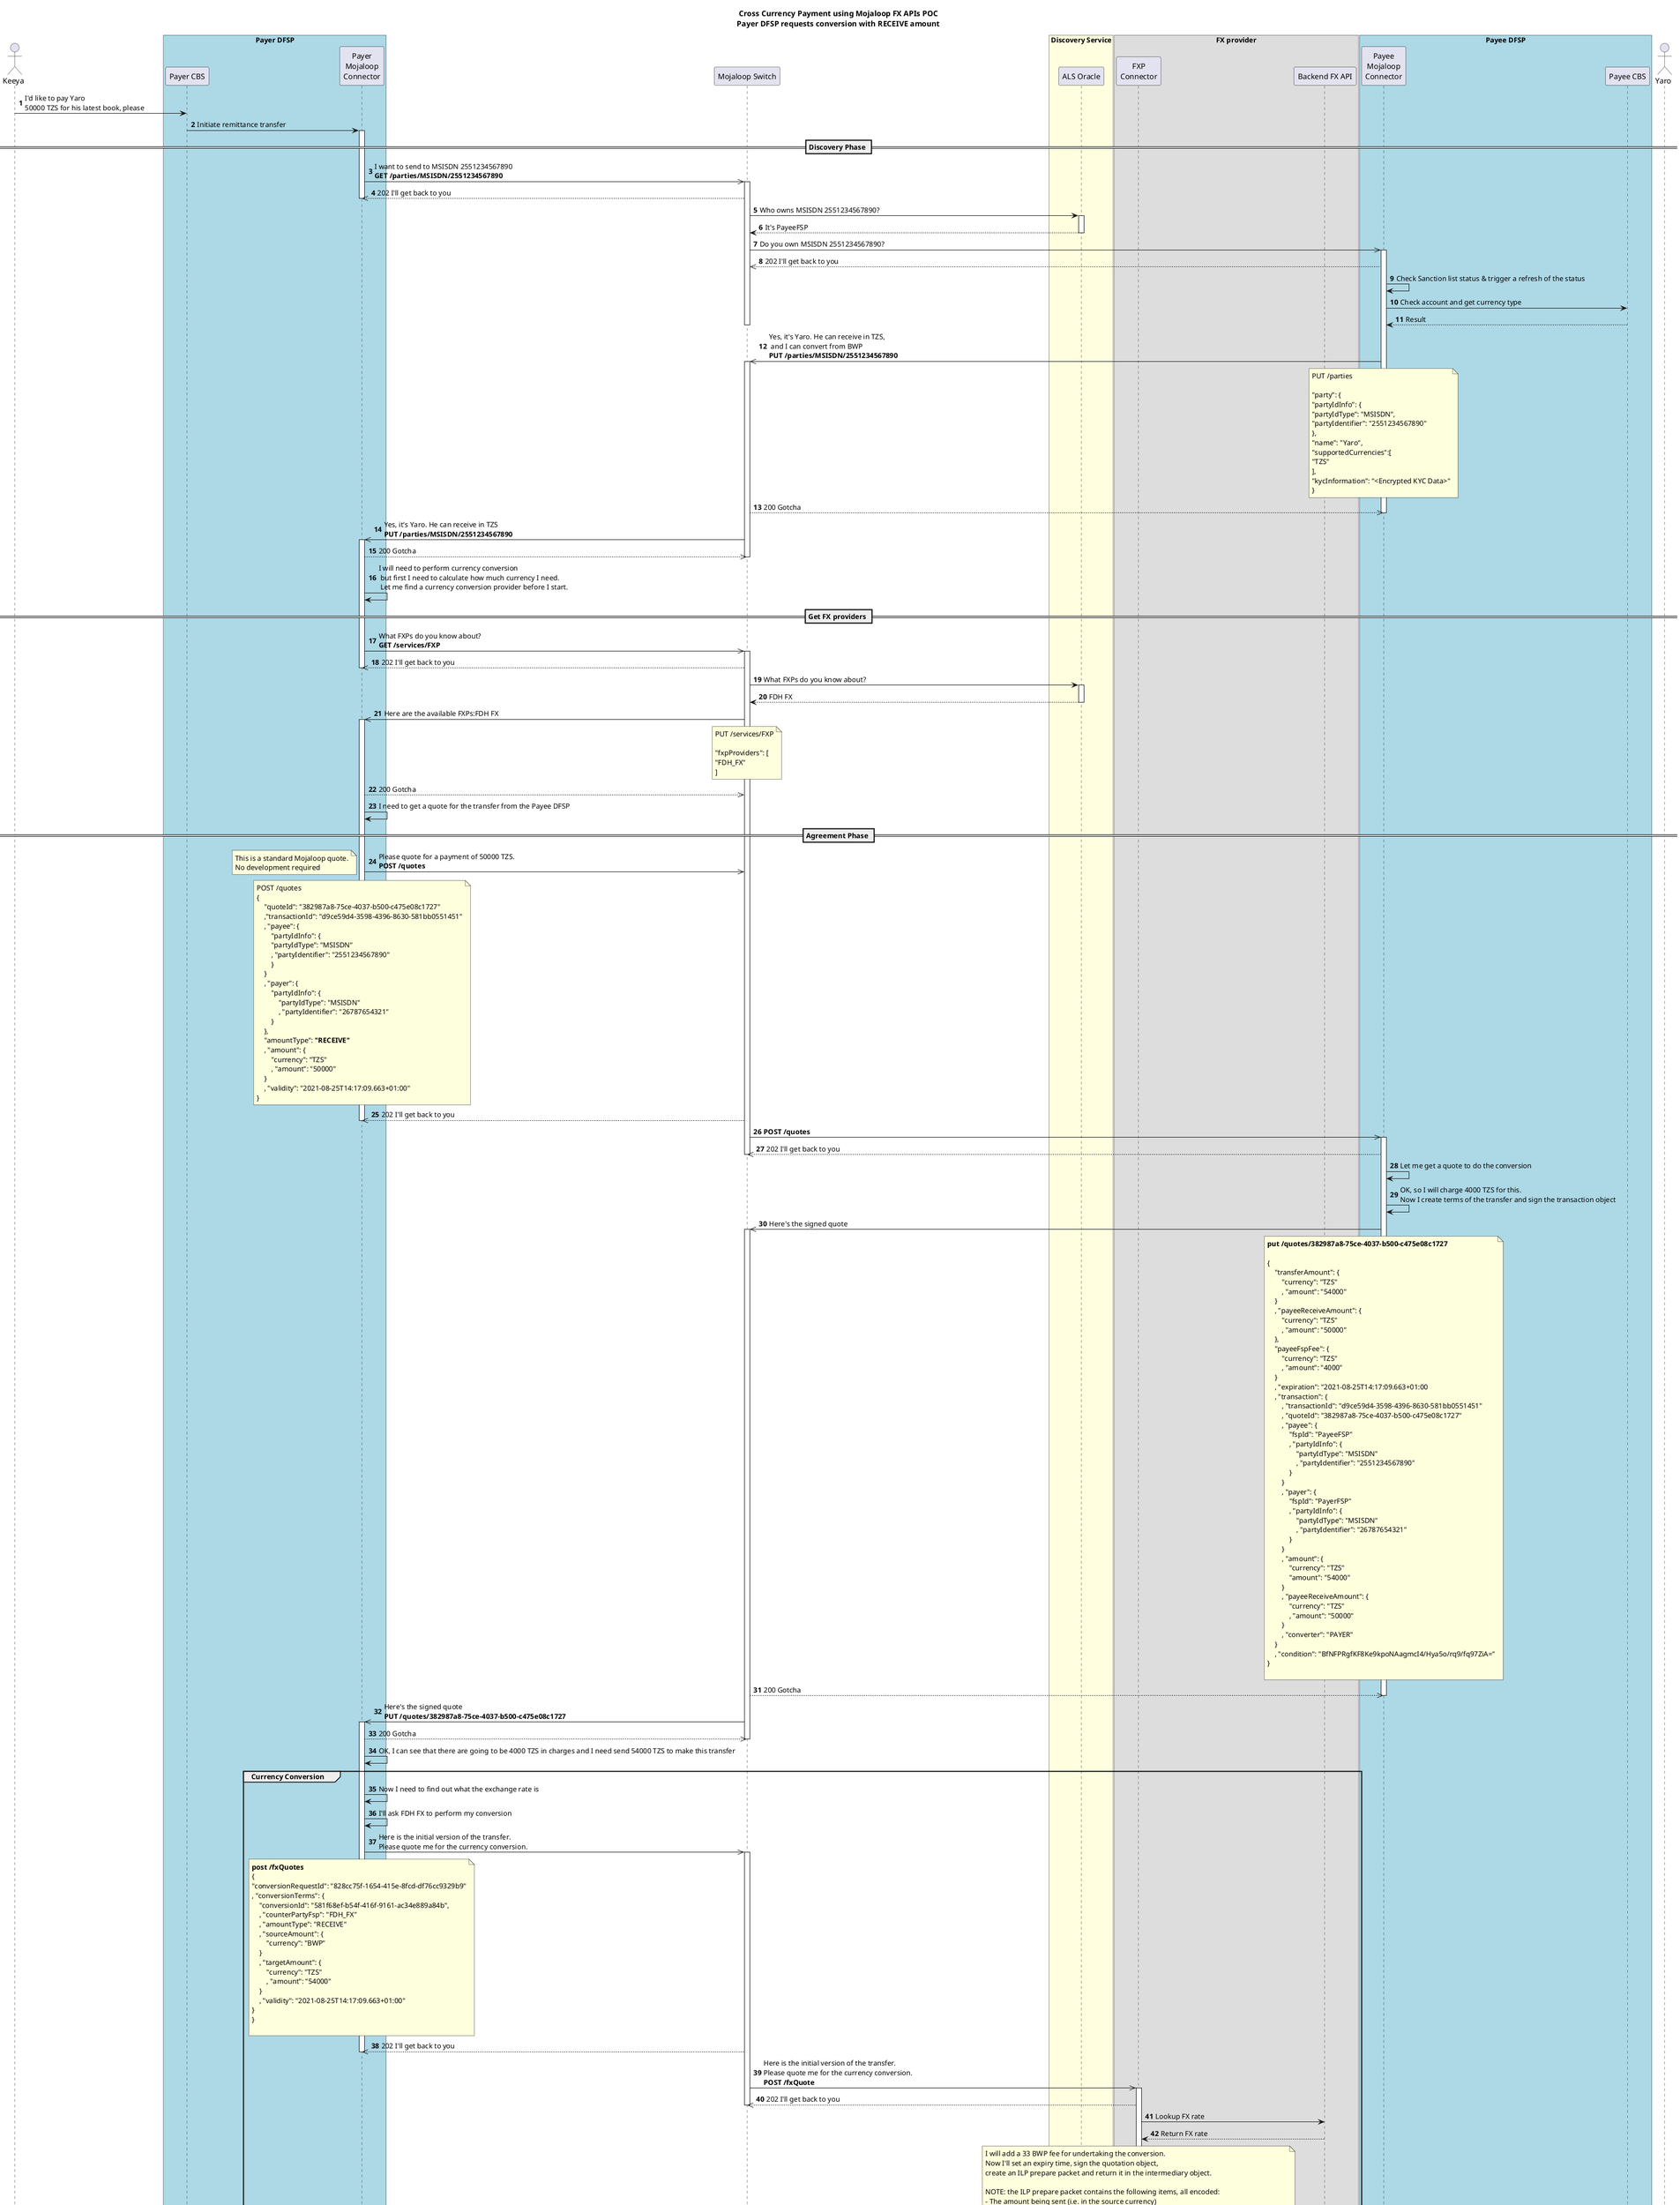 @startuml

!$simplified = false
!$shortCutSingleFXP = false
!$hideSwitchDetail = false
!$senderName = "Keeya"
!$receiverName = "Yaro"
!$payerCurrency = "BWP"
!$payeeCurrency = "TZS"
!$payerFSPID = "PayerFSP"
!$payeeFSPID = "PayeeFSP"
!$payerMSISDN = "26787654321"
!$payeeMSISDN = "2551234567890"
!$payeeReceiveAmount = "50000"
!$payeeFee = "4000"
!$targetAmount = "54000"
!$fxpChargesSource = "33"
!$fxpChargesTarget = "6000"
!$fxpSourceAmount = "330"
!$fxpTargetAmount = "54000"
!$totalChargesSourceCurrency = "55"


title Cross Currency Payment using Mojaloop FX APIs POC\nPayer DFSP requests conversion with RECEIVE amount
actor "$senderName" as A1
box "Payer DFSP" #LightBlue  
  participant "Payer CBS" as PayerCBS
  participant "Payer\nMojaloop\nConnector" as D1
end box

participant "Mojaloop Switch" as S1

box "Discovery Service" #LightYellow
  participant "ALS Oracle" as ALS
end box

box "FX provider"  
  participant "FXP\nConnector" as FXP
  participant "Backend FX API" as FXPBackend
end box

box "Payee DFSP" #LightBlue   
  participant "Payee\nMojaloop\nConnector" as D2
  participant "Payee CBS" as PayeeCBS
end box

actor "$receiverName" as A2
autonumber

A1->PayerCBS:I'd like to pay $receiverName\n$payeeReceiveAmount $payeeCurrency for his latest book, please
PayerCBS->D1: Initiate remittance transfer
== Discovery Phase ==
activate D1
D1->>S1:I want to send to MSISDN $payeeMSISDN\n**GET /parties/MSISDN/$payeeMSISDN**
activate S1
!if ($simplified != true)
S1-->>D1:202 I'll get back to you
!endif
deactivate D1
S1->ALS:Who owns MSISDN $payeeMSISDN?
activate ALS
ALS-->S1:It's $payeeFSPID
deactivate ALS
S1->>D2:Do you own MSISDN $payeeMSISDN?
activate D2
!if ($simplified != true)
D2-->>S1:202 I'll get back to you
!endif
D2->D2: Check Sanction list status & trigger a refresh of the status
D2->PayeeCBS: Check account and get currency type
!if ($simplified != true)
PayeeCBS-->D2: Result
!endif
deactivate S1
D2->>S1:Yes, it's $receiverName. He can receive in $payeeCurrency,\n and I can convert from $payerCurrency\n**PUT /parties/MSISDN/$payeeMSISDN**
!if ($simplified != true)
note over D2
    PUT /parties

    "party": {
    "partyIdInfo": {
    "partyIdType": "MSISDN",
    "partyIdentifier": "$payeeMSISDN"
    },
    "name": "$receiverName",
    "supportedCurrencies":[
    "$payeeCurrency"
    ],
    "kycInformation": "<Encrypted KYC Data>"
    }
end note
!else
note over D2
    Payee Info with Encrypted KYC Data
end note
!endif
activate S1
!if ($simplified != true)
S1-->>D2:200 Gotcha
!endif
deactivate D2
S1->>D1:Yes, it's $receiverName. He can receive in $payeeCurrency\n**PUT /parties/MSISDN/$payeeMSISDN**
activate D1
!if ($simplified != true)
D1-->>S1:200 Gotcha
!endif
deactivate S1

D1->D1: I will need to perform currency conversion\n but first I need to calculate how much currency I need.\n Let me find a currency conversion provider before I start.
== Get FX providers ==
D1->>S1:What FXPs do you know about?\n**GET /services/FXP**
activate S1
!if ($simplified != true)
S1-->>D1:202 I'll get back to you
!endif
deactivate D1
S1->ALS:What FXPs do you know about?
activate ALS
ALS-->S1:FDH FX
deactivate ALS
S1->>D1:Here are the available FXPs:FDH FX
note over S1
    PUT /services/FXP

    "fxpProviders": [
    "FDH_FX"
    ]
end note
activate D1
!if ($simplified != true)
D1-->>S1:200 Gotcha
!endif

D1->D1: I need to get a quote for the transfer from the Payee DFSP

== Agreement Phase ==
D1->>S1:Please quote for a payment of $payeeReceiveAmount $payeeCurrency.\n**POST /quotes**
note left
 This is a standard Mojaloop quote.
 No development required
end note
!if ($simplified != true)
note over D1
    POST /quotes
    {
        "quoteId": "382987a8-75ce-4037-b500-c475e08c1727"
        ,"transactionId": "d9ce59d4-3598-4396-8630-581bb0551451"
        , "payee": {
            "partyIdInfo": {
            "partyIdType": "MSISDN"
            , "partyIdentifier": "$payeeMSISDN"
            }
        }
        , "payer": {
            "partyIdInfo": {
                "partyIdType": "MSISDN"
                , "partyIdentifier": "$payerMSISDN"
            }
        },
        "amountType": **"RECEIVE"**
        , "amount": {
            "currency": "$payeeCurrency"
            , "amount": "$payeeReceiveAmount"
        }
        , "validity": "2021-08-25T14:17:09.663+01:00"
    }
end note
!endif
!if ($simplified != true)
S1-->>D1:202 I'll get back to you
!endif
deactivate D1
S1->>D2:**POST /quotes**
activate D2
!if ($simplified != true)
D2-->>S1:202 I'll get back to you
deactivate S1
!endif
D2->D2: Let me get a quote to do the conversion
!if ($shortCutSingleFXP != true)


D2->D2:OK, so I will charge $payeeFee $payeeCurrency for this.\nNow I create terms of the transfer and sign the transaction object
D2->>S1:Here's the signed quote
note over D2
    **put /quotes/382987a8-75ce-4037-b500-c475e08c1727**

    {
        "transferAmount": {
            "currency": "$payeeCurrency"
            , "amount": "$targetAmount"
        }
        , "payeeReceiveAmount": {
            "currency": "$payeeCurrency"
            , "amount": "$payeeReceiveAmount"
        },
        "payeeFspFee": {
            "currency": "$payeeCurrency"
            , "amount": "$payeeFee"
        }
        , "expiration": "2021-08-25T14:17:09.663+01:00
        , "transaction": {
            , "transactionId": "d9ce59d4-3598-4396-8630-581bb0551451"
            , "quoteId": "382987a8-75ce-4037-b500-c475e08c1727"
            , "payee": {
                "fspId": "$payeeFSPID"
                , "partyIdInfo": {
                    "partyIdType": "MSISDN"
                    , "partyIdentifier": "$payeeMSISDN"
                }
            }
            , "payer": {
                "fspId": "$payerFSPID"
                , "partyIdInfo": {
                    "partyIdType": "MSISDN"
                    , "partyIdentifier": "$payerMSISDN"
                }
            }
            , "amount": {
                "currency": "$payeeCurrency"
                "amount": "$targetAmount"
            }
            , "payeeReceiveAmount": {
                "currency": "$payeeCurrency"
                , "amount": "$payeeReceiveAmount"
            }
            , "converter": "PAYER"
        }
        , "condition": "BfNFPRgfKF8Ke9kpoNAagmcI4/Hya5o/rq9/fq97ZiA="
    }

end note
activate S1
!if ($simplified != true)
S1-->>D2:200 Gotcha
!endif
deactivate D2
S1->>D1:Here's the signed quote\n**PUT /quotes/382987a8-75ce-4037-b500-c475e08c1727**
activate D1
!if ($simplified != true)
D1-->>S1:200 Gotcha
!endif
deactivate S1
D1->D1:OK, I can see that there are going to be $payeeFee $payeeCurrency in charges and I need send $targetAmount $payeeCurrency to make this transfer

group Currency Conversion 
D1->D1:Now I need to find out what the exchange rate is
deactivate S1
D1->D1:I'll ask FDH FX to perform my conversion

!if ($shortCutSingleFXP != true)
D1->>S1:Here is the initial version of the transfer.\nPlease quote me for the currency conversion.
!else
D1->>FXP:Here is the initial version of the transfer.\nPlease quote me for the currency conversion.
!endif
note over D1
    **post /fxQuotes**
    {
    "conversionRequestId": "828cc75f-1654-415e-8fcd-df76cc9329b9"
    , "conversionTerms": {
        "conversionId": "581f68ef-b54f-416f-9161-ac34e889a84b",
        , "counterPartyFsp": "FDH_FX"
        , "amountType": "RECEIVE"
        , "sourceAmount": {
            "currency": "$payerCurrency"
        }
        , "targetAmount": {
            "currency": "$payeeCurrency"
            , "amount": "$targetAmount"
        }
        , "validity": "2021-08-25T14:17:09.663+01:00"
    }
    }

end note
!if ($shortCutSingleFXP != true)
activate S1
!if ($simplified != true)
S1-->>D1:202 I'll get back to you
!endif
deactivate D1
S1->>FXP:Here is the initial version of the transfer.\nPlease quote me for the currency conversion.\n**POST /fxQuote**
activate FXP
!if ($simplified != true)
FXP-->>S1:202 I'll get back to you
!endif
deactivate S1
!else
!endif
FXP->FXPBackend:Lookup FX rate
FXPBackend-->FXP:Return FX rate
' !if ($shortCutSingleFXP != true)

note over FXP
    I will add a $fxpChargesSource $payerCurrency fee for undertaking the conversion.
    Now I'll set an expiry time, sign the quotation object,
    create an ILP prepare packet and return it in the intermediary object.

    NOTE: the ILP prepare packet contains the following items, all encoded:
    - The amount being sent (i.e. in the source currency)
    - An expiry time
    - The condition
    - The name of the FXP
    - The content of the conversion terms

    ** PUT /fxQuotes/828cc75f-1654-415e-8fcd-df76cc9329b9**
    {
        "condition": "bdbcf517cfc7e474392935781cc14043602e53dc2e8e8452826c5241dfd5e7ab"
        , "conversionTerms": {
            "conversionId": "581f68ef-b54f-416f-9161-ac34e889a84b"
            , "initiatingFsp": "$payerFSPID"
            "sourceAmount": {
                "currency": "$payerCurrency",
                "amount": "$fxpSourceAmount"
            }
            , "targetAmount": {
                "currency": "$payeeCurrency"",
                "amount": "$fxpTargetAmount"
            }
            , "charges": [
                {
                    "chargeType": "Conversion fee"
                    , "sourceAmount": {
                        "currency": "$payerCurrency"
                        , "amount": "$fxpChargesSource"
                    }
                    , "targetAmount": {
                        "currency": "$payeeCurrency"
                        , "amount": "$fxpChargesTarget"
                    }
                }
            ]
        , "validity": "2021-08-25T14:17:09.663+01:00"
        }
    }
end note
!if ($shortCutSingleFXP != true)
FXP->>S1:Here's the signed conversion object
activate S1
!if ($simplified != true)
S1-->>FXP:200 Gotcha
!endif
deactivate FXP
S1->>D1:Here's the signed conversion object\n**PUT /fxQuotes/828cc75f-1654-415e-8fcd-df76cc9329b9**
activate D1
!if ($simplified != true)
D1-->>S1:Gotcha
!endif
deactivate S1
!else
FXP-->>D1:Here's the signed conversion object\n**PUT /fxQuotes/828cc75f-1654-415e-8fcd-df76cc9329b9**
activate D1
!endif

end group

== Sender Confirmation ==

D1->PayerCBS:Here's the quote for the transfer\nIt expires at 2021-08-25T14:17:09.663+01:00
PayerCBS->A1:Hi, $senderName: I can do the transfer.\nIt'll cost you $totalChargesSourceCurrency $payerCurrency in fees\n$fxpSourceAmount $payerCurrency will be deducted from your account,\nand $receiverName will receive\n$payeeReceiveAmount $payeeCurrency.\nLet me know if you want to go ahead
A1-->PayerCBS:Great! Yes please, go ahead

PayerCBS-->D1: Payer has accepted the terms please proceed

== Transfer Phase ==
D1->D1:First, activate the conversion
D1->>S1:Please confirm your part of the transfer
note over D1
**POST /fxTransfers**
{
    "commitRequestId": "77c9d78d-c26a-4474-8b3c-99b96a814bfc"
    , "determiningTransactionId": "d9ce59d4-3598-4396-8630-581bb0551451"
    , "requestingFsp": "$payerFSPID"
    , "respondingFxp": "FDH_FX"
    , "sourceAmount": {
        "currency": "$payerCurrency",
        "amount": "$fxpSourceAmount"
    }
    , "targetAmount": {
        "currency": "$payeeCurrency",
        "amount": "$fxpTargetAmount"
    }
    , "condition": "bdbcf517cfc7e474392935781cc14043602e53dc2e8e8452826c5241dfd5e7ab"
}
end note
activate S1
!if ($simplified != true)
S1-->>D1:202 I'll get back to you
!endif
deactivate D1
!if ($hideSwitchDetail != true)
S1->S1:OK, so this is an FX confirmation.
S1->S1: Does the sender have an account in this currency?\nYes, it does.
!endif
S1->S1: Liquidity check and reserve on Payer DFSP's account
!if ($hideSwitchDetail != true)
note over S1
Reservations:

**$payerFSPID has a reservation of $fxpSourceAmount $payerCurrency**
end note
!endif
S1->>FXP:Please confirm the currency conversion part of the transfer\n** POST /fxTransfers**
activate FXP
!if ($simplified != true)
FXP-->>S1:202 I'll get back to you
!endif
deactivate S1
FXP->FXPBackend:Reserve funds for FX conversion
FXPBackend->FXP:Success
FXP->>S1:Confirmed. Here's the fulfilment
note over FXP
**PUT /fxTransfers/77c9d78d-c26a-4474-8b3c-99b96a814bfc**
{
    "fulfilment": "188909ceb6cd5c35d5c6b394f0a9e5a0571199c332fbd013dc1e6b8a2d5fff42"
    , "completedTimeStamp": "2021-08-25T14:17:08.175+01:00"
    , "conversionState": "RESERVED"
}
end note
activate S1
!if ($simplified != true)
S1-->>FXP:200 Gotcha
!endif
deactivate FXP
!if ($simplified != true)
S1->S1:Check fulfilment matches and cancel if not.
alt Conversion failed
S1->FXP:Sorry. Conversion failed
note over FXP
**PATCH /fxTransfers/77c9d78d-c26a-4474-8b3c-99b96a814bfc**
{
    "fulfilment": "188909ceb6cd5c35d5c6b394f0a9e5a0571199c332fbd013dc1e6b8a2d5fff42"
    , "completedTimeStamp": "2021-08-25T14:17:08.175+01:00"
    , "conversionState": "ABORTED"
}
end note
activate FXP
FXP-->S1:Acknowledged
FXP->FXP:Remove any reservations\nor obligations
deactivate FXP

S1->>D1:Sorry. Conversion failed
note over S1
**PUT /fxTransfers/77c9d78d-c26a-4474-8b3c-99b96a814bfc/error**
{
    "errorCode": "9999"
    , "errorDescription": "Whatever the error was"
}
end note
activate D1
else Conversion succeeded
S1->D1:Conversion succeeded subject to transfer success\n**PUT /fxTransfers/77c9d78d-c26a-4474-8b3c-99b96a814bfc**

end
!else
S1->D1:Conversion succeeded subject to transfer success\n**PUT /fxTransfers/77c9d78d-c26a-4474-8b3c-99b96a814bfc**
!endif
activate D1
!if ($simplified != true)
D1-->S1:200 Gotcha
!endif
deactivate S1
D1->D1:OK, so that's all right\nNow I can send the transfer itself

D1->S1:Please do the transfer **POST /transfers**
!if ($simplified != true)
note over D1
POST /transfers
{
    "transferId": "c720ae14-fc72-4acd-9113-8b601b34ba4d"
    , "payeeFsp": "$payeeFSPID"
    , "payerFsp": "$payerFSPID"
    , "amount": {
        "currency": "$payeeCurrency"
        , "amount": "$targetAmount"
    }
    , "transaction": {
        , "transactionId": "d9ce59d4-3598-4396-8630-581bb0551451"
        , "quoteId": "382987a8-75ce-4037-b500-c475e08c1727"
        , "payee": {
            "fspId": "$payeeFSPID"
            , "partyIdInfo": {
                "partyIdType": "MSISDN"
                , "partyIdentifier": "$payeeMSISDN"
            }
        }
        , "payer": {
            "fspId": "$payerFSPID"
            , "partyIdInfo": {
                "partyIdType": "MSISDN"
                , "partyIdentifier": "$payerMSISDN"
            }
        }
    }
}
end note
!endif
activate S1
!if ($simplified != true)
S1-->D1:202 I'll get back to you
!endif
deactivate D1
!if ($hideSwitchDetail != true)
S1->S1:Is there a dependent transfer? Yes
!endif
S1->S1:Perform liquidity check and reserve funds\nagainst creditor party to dependent transfer
note over S1
Reservations:

$payerFSPID has a reservation of $fxpSourceAmount $payerCurrency
**FDH_FX has a reservation of $targetAmount $payeeCurrency**
end note

S1->D2:Please do the transfer\n**POST /transfers**
activate D2
!if ($simplified != true)
D2-->S1:202 I'll get back to you
!endif
deactivate S1
D2->D2:Let me check that the terms of the dependent transfer\nare the same as the ones I agreed to\nand that the fulfilment and condition match
D2->D2:Yes, they do. I approve the transfer
D2->PayeeCBS:Please credit $receiverName's account with $payeeReceiveAmount $payeeCurrency
D2->S1:Transfer is confirmed, here's the fulfilment
note over D2
**PUT /transfers/c720ae14-fc72-4acd-9113-8b601b34ba4d**
{
    "fulfilment": "mhPUT9ZAwd-BXLfeSd7-YPh46rBWRNBiTCSWjpku90s"
    , "completedTimestamp": "2021-08-25T14:17:08.227+01:00"
    , "transferState": "COMMITTED"
}
end note
activate S1
!if ($simplified != true)
S1-->D2:200 Gotcha
!endif
deactivate D2
!if ($hideSwitchDetail != true)
S1->S1:Is there a dependent transfer?\nYes, there is.
S1->S1:Is this dependency against the debtor party to the transfer?\nYes, it is.
S1->S1:Create an obligation from the debtor party to the party named in the dependency (the FXP)
S1->S1:Is the transfer denominated in the currency of the payee receive amount?\nYes, it is.
S1->S1:Create an obligation from the party named in the dependency\nto the creditor party for the transfer
!else
S1->S1:Create obligations from the payer to the FXP and from FXP to the payee
!endif
S1->FXP:The transfer succeeded.\nYou can clear it in your ledgers
note over S1
**PATCH /fxTransfers/77c9d78d-c26a-4474-8b3c-99b96a814bfc**
{
    "fulfilment": "2e6870fb4eda9c2a29ecf376ceb5b05c"
    , "completedTimeStamp": "2021-08-25T14:17:08.175+01:00"
    , "conversionState": "COMMITTED"
}
end note
activate FXP
FXP->FXP:Let's just check: does this match the stuff I sent?
FXP->FXP:It does. Great. I'll clear the conversion
FXP-->S1:200 Gotcha
deactivate FXP
note over S1
    Ledger positions:
    $payerFSPID has a debit of $fxpSourceAmount $payerCurrency
    FDH_FX has a credit of $fxpSourceAmount $payerCurrency
    FDH_FX has a debit of $fxpTargetAmount $payeeCurrency
    $payeeFSPID has a credit of $targetAmount $payeeCurrency
end note
S1->D1:Transfer is complete\n**PUT /transfers/c720ae14-fc72-4acd-9113-8b601b34ba4d**
activate D1
!if ($simplified != true)
D1-->S1:200 Gotcha
!endif
deactivate S1
D1->D1:Commit the funds in my ledgers
D1->A1:Transfer was completed successfully
deactivate D1

@enduml
